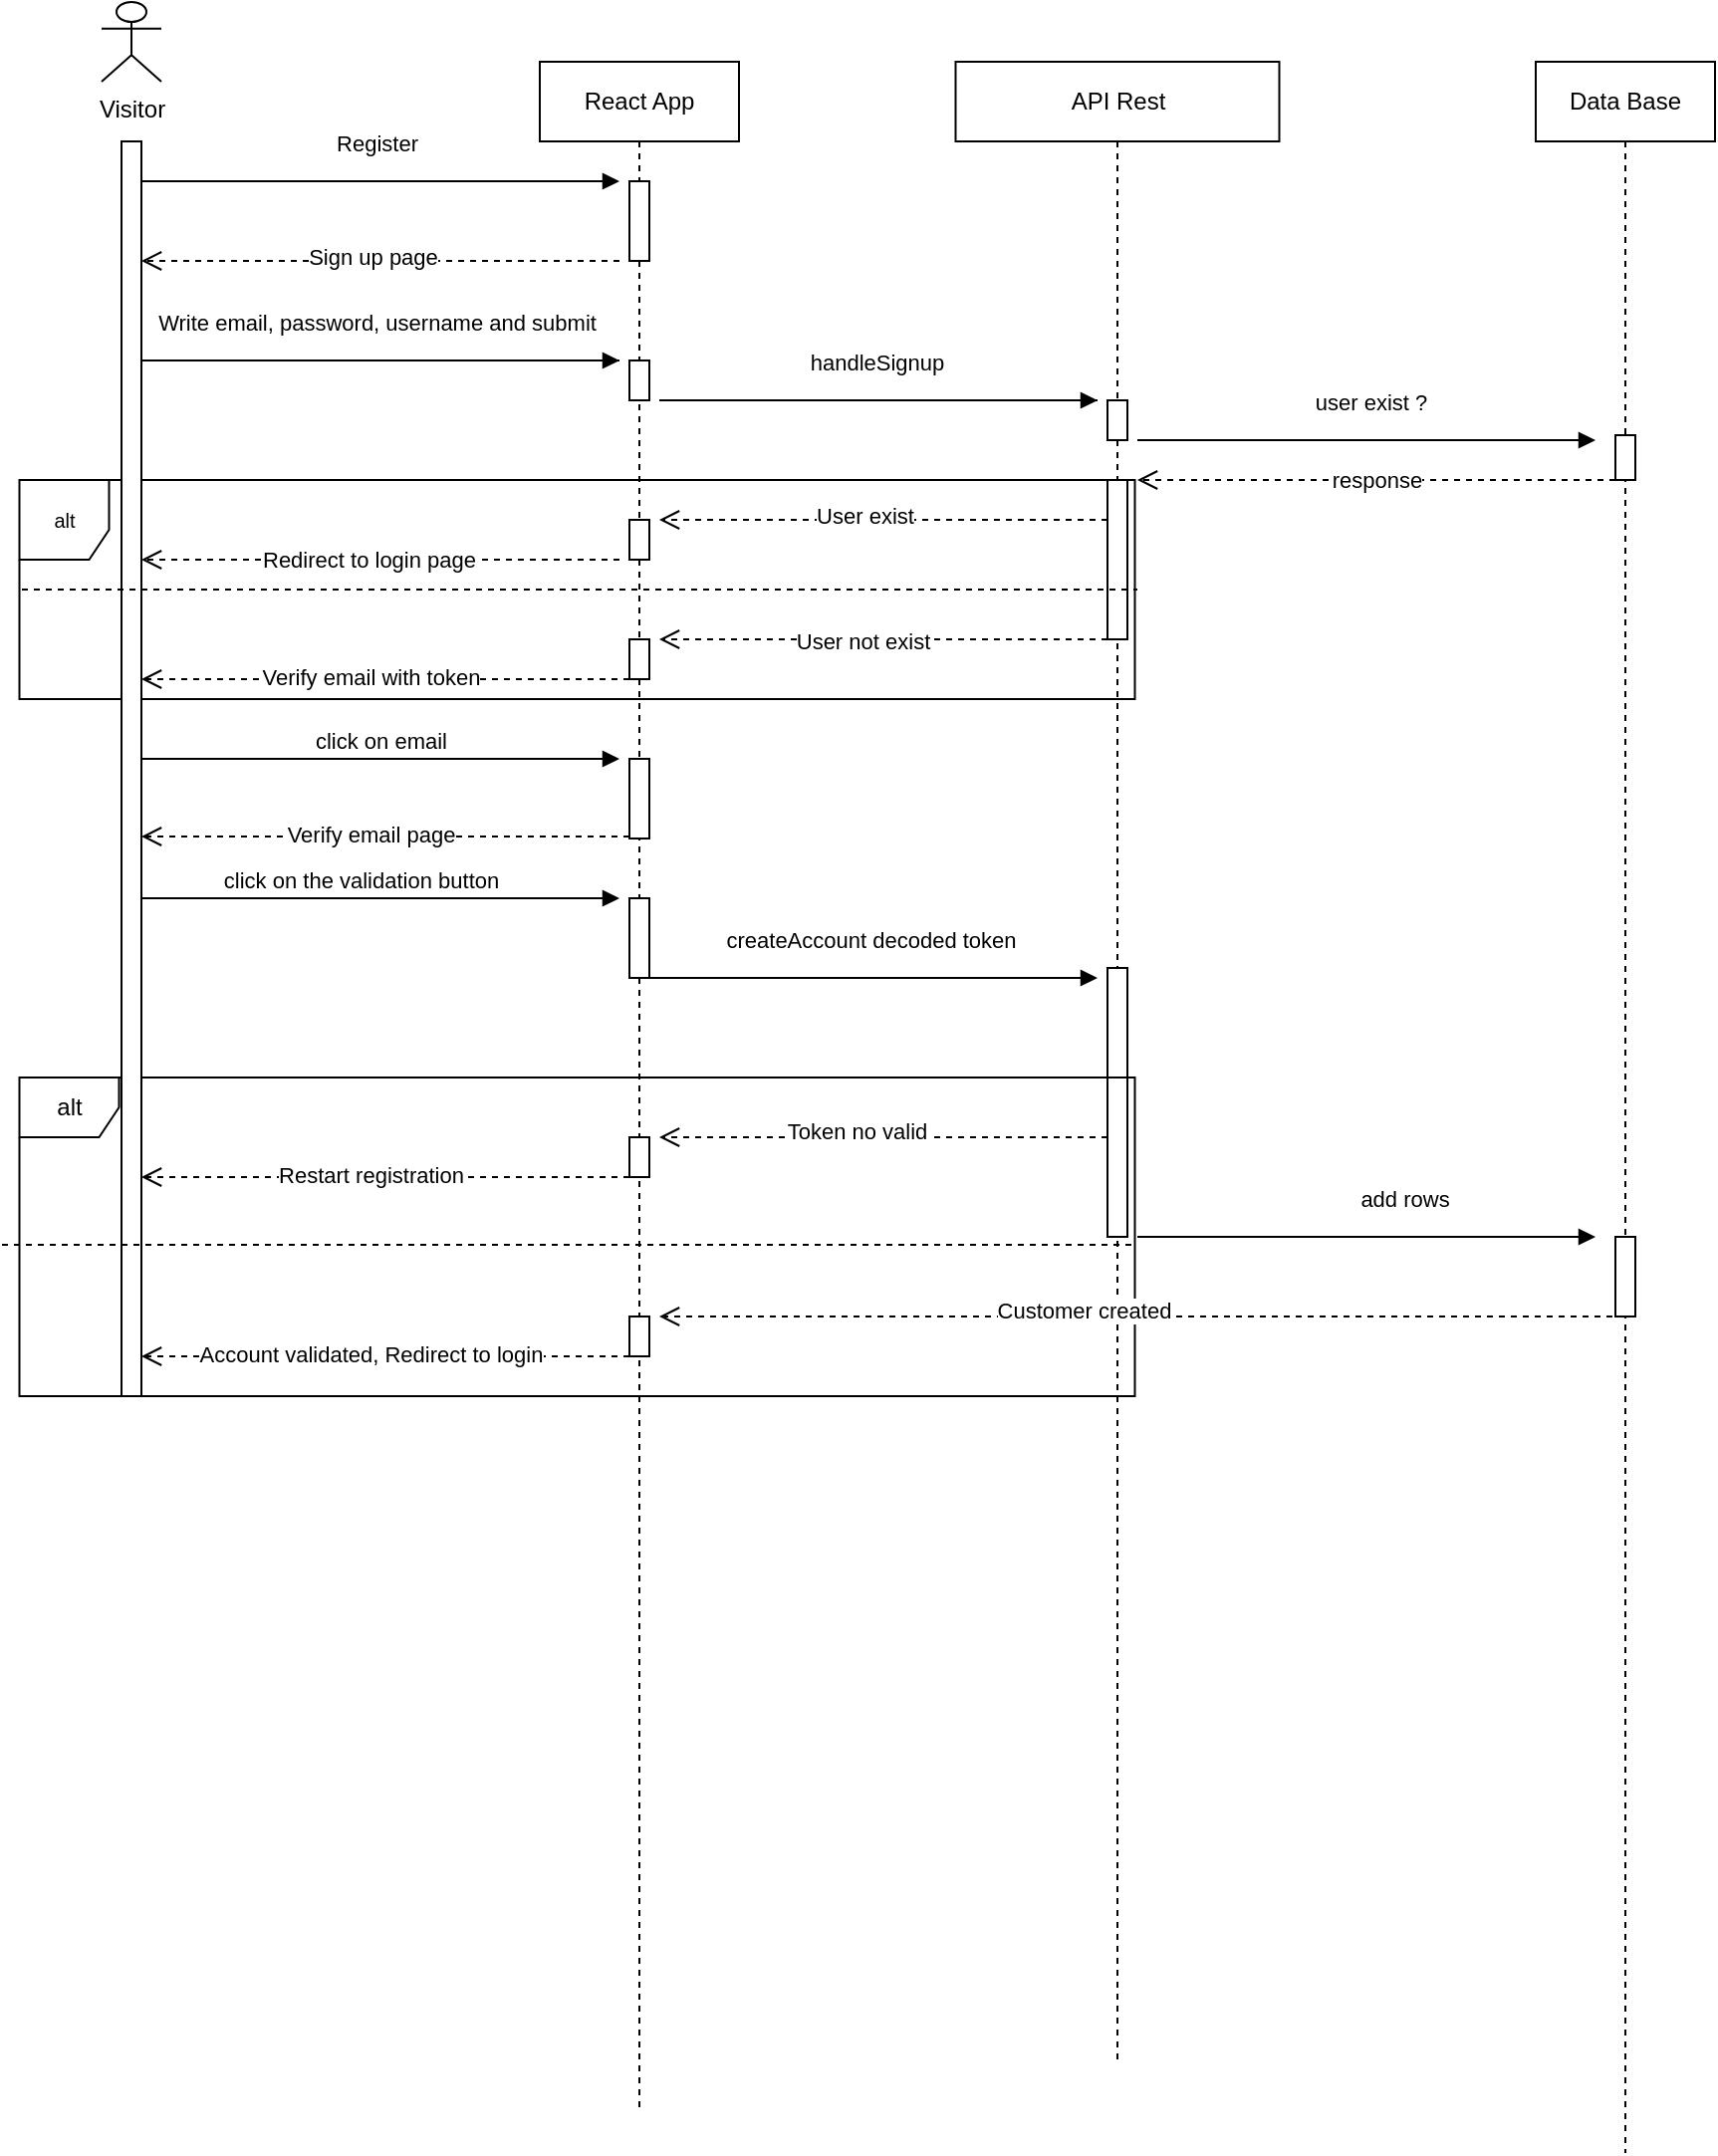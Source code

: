 <mxfile version="21.3.6" type="github">
  <diagram name="Page-1" id="2YBvvXClWsGukQMizWep">
    <mxGraphModel dx="3376" dy="765" grid="1" gridSize="10" guides="1" tooltips="1" connect="1" arrows="1" fold="1" page="1" pageScale="1" pageWidth="850" pageHeight="1100" math="0" shadow="0">
      <root>
        <mxCell id="0" />
        <mxCell id="1" parent="0" />
        <mxCell id="aM9ryv3xv72pqoxQDRHE-5" value="React App" style="shape=umlLifeline;perimeter=lifelinePerimeter;whiteSpace=wrap;html=1;container=0;dropTarget=0;collapsible=0;recursiveResize=0;outlineConnect=0;portConstraint=eastwest;newEdgeStyle={&quot;edgeStyle&quot;:&quot;elbowEdgeStyle&quot;,&quot;elbow&quot;:&quot;vertical&quot;,&quot;curved&quot;:0,&quot;rounded&quot;:0};" parent="1" vertex="1">
          <mxGeometry x="260" y="40" width="100" height="1030" as="geometry" />
        </mxCell>
        <mxCell id="aM9ryv3xv72pqoxQDRHE-6" value="" style="html=1;points=[];perimeter=orthogonalPerimeter;outlineConnect=0;targetShapes=umlLifeline;portConstraint=eastwest;newEdgeStyle={&quot;edgeStyle&quot;:&quot;elbowEdgeStyle&quot;,&quot;elbow&quot;:&quot;vertical&quot;,&quot;curved&quot;:0,&quot;rounded&quot;:0};" parent="aM9ryv3xv72pqoxQDRHE-5" vertex="1">
          <mxGeometry x="45" y="60" width="10" height="40" as="geometry" />
        </mxCell>
        <mxCell id="JT3RpLMraR_S-uEwoyPr-11" value="" style="html=1;points=[];perimeter=orthogonalPerimeter;outlineConnect=0;targetShapes=umlLifeline;portConstraint=eastwest;newEdgeStyle={&quot;edgeStyle&quot;:&quot;elbowEdgeStyle&quot;,&quot;elbow&quot;:&quot;vertical&quot;,&quot;curved&quot;:0,&quot;rounded&quot;:0};" vertex="1" parent="aM9ryv3xv72pqoxQDRHE-5">
          <mxGeometry x="45" y="150" width="10" height="20" as="geometry" />
        </mxCell>
        <mxCell id="aM9ryv3xv72pqoxQDRHE-7" value="Write email, password, username and submit" style="html=1;verticalAlign=bottom;endArrow=block;edgeStyle=elbowEdgeStyle;elbow=vertical;curved=0;rounded=0;" parent="aM9ryv3xv72pqoxQDRHE-5" edge="1">
          <mxGeometry x="0.489" y="10" relative="1" as="geometry">
            <mxPoint x="40" y="150" as="sourcePoint" />
            <Array as="points">
              <mxPoint x="-200" y="150" />
              <mxPoint y="120" />
            </Array>
            <mxPoint x="40" y="150" as="targetPoint" />
            <mxPoint as="offset" />
          </mxGeometry>
        </mxCell>
        <mxCell id="JT3RpLMraR_S-uEwoyPr-29" value="" style="html=1;points=[];perimeter=orthogonalPerimeter;outlineConnect=0;targetShapes=umlLifeline;portConstraint=eastwest;newEdgeStyle={&quot;edgeStyle&quot;:&quot;elbowEdgeStyle&quot;,&quot;elbow&quot;:&quot;vertical&quot;,&quot;curved&quot;:0,&quot;rounded&quot;:0};" vertex="1" parent="aM9ryv3xv72pqoxQDRHE-5">
          <mxGeometry x="45" y="230" width="10" height="20" as="geometry" />
        </mxCell>
        <mxCell id="JT3RpLMraR_S-uEwoyPr-32" value="" style="html=1;points=[];perimeter=orthogonalPerimeter;outlineConnect=0;targetShapes=umlLifeline;portConstraint=eastwest;newEdgeStyle={&quot;edgeStyle&quot;:&quot;elbowEdgeStyle&quot;,&quot;elbow&quot;:&quot;vertical&quot;,&quot;curved&quot;:0,&quot;rounded&quot;:0};" vertex="1" parent="aM9ryv3xv72pqoxQDRHE-5">
          <mxGeometry x="45" y="350" width="10" height="40" as="geometry" />
        </mxCell>
        <mxCell id="JT3RpLMraR_S-uEwoyPr-36" value="" style="html=1;points=[];perimeter=orthogonalPerimeter;outlineConnect=0;targetShapes=umlLifeline;portConstraint=eastwest;newEdgeStyle={&quot;edgeStyle&quot;:&quot;elbowEdgeStyle&quot;,&quot;elbow&quot;:&quot;vertical&quot;,&quot;curved&quot;:0,&quot;rounded&quot;:0};" vertex="1" parent="aM9ryv3xv72pqoxQDRHE-5">
          <mxGeometry x="45" y="420" width="10" height="40" as="geometry" />
        </mxCell>
        <mxCell id="JT3RpLMraR_S-uEwoyPr-44" value="" style="html=1;points=[];perimeter=orthogonalPerimeter;outlineConnect=0;targetShapes=umlLifeline;portConstraint=eastwest;newEdgeStyle={&quot;edgeStyle&quot;:&quot;elbowEdgeStyle&quot;,&quot;elbow&quot;:&quot;vertical&quot;,&quot;curved&quot;:0,&quot;rounded&quot;:0};" vertex="1" parent="aM9ryv3xv72pqoxQDRHE-5">
          <mxGeometry x="45" y="540" width="10" height="20" as="geometry" />
        </mxCell>
        <mxCell id="JT3RpLMraR_S-uEwoyPr-75" value="" style="html=1;points=[];perimeter=orthogonalPerimeter;outlineConnect=0;targetShapes=umlLifeline;portConstraint=eastwest;newEdgeStyle={&quot;edgeStyle&quot;:&quot;elbowEdgeStyle&quot;,&quot;elbow&quot;:&quot;vertical&quot;,&quot;curved&quot;:0,&quot;rounded&quot;:0};" vertex="1" parent="aM9ryv3xv72pqoxQDRHE-5">
          <mxGeometry x="45" y="630" width="10" height="20" as="geometry" />
        </mxCell>
        <mxCell id="JT3RpLMraR_S-uEwoyPr-68" value="" style="html=1;points=[];perimeter=orthogonalPerimeter;outlineConnect=0;targetShapes=umlLifeline;portConstraint=eastwest;newEdgeStyle={&quot;edgeStyle&quot;:&quot;elbowEdgeStyle&quot;,&quot;elbow&quot;:&quot;vertical&quot;,&quot;curved&quot;:0,&quot;rounded&quot;:0};" vertex="1" parent="aM9ryv3xv72pqoxQDRHE-5">
          <mxGeometry x="45" y="290" width="10" height="20" as="geometry" />
        </mxCell>
        <mxCell id="JT3RpLMraR_S-uEwoyPr-1" value="API Rest" style="shape=umlLifeline;perimeter=lifelinePerimeter;whiteSpace=wrap;html=1;container=0;dropTarget=0;collapsible=0;recursiveResize=0;outlineConnect=0;portConstraint=eastwest;newEdgeStyle={&quot;edgeStyle&quot;:&quot;elbowEdgeStyle&quot;,&quot;elbow&quot;:&quot;vertical&quot;,&quot;curved&quot;:0,&quot;rounded&quot;:0};" vertex="1" parent="1">
          <mxGeometry x="468.75" y="40" width="162.5" height="1005" as="geometry" />
        </mxCell>
        <mxCell id="JT3RpLMraR_S-uEwoyPr-37" value="" style="html=1;points=[];perimeter=orthogonalPerimeter;outlineConnect=0;targetShapes=umlLifeline;portConstraint=eastwest;newEdgeStyle={&quot;edgeStyle&quot;:&quot;elbowEdgeStyle&quot;,&quot;elbow&quot;:&quot;vertical&quot;,&quot;curved&quot;:0,&quot;rounded&quot;:0};" vertex="1" parent="JT3RpLMraR_S-uEwoyPr-1">
          <mxGeometry x="76.25" y="455" width="10" height="135" as="geometry" />
        </mxCell>
        <mxCell id="JT3RpLMraR_S-uEwoyPr-10" value="&lt;font style=&quot;font-size: 10px;&quot;&gt;alt&lt;/font&gt;" style="shape=umlFrame;whiteSpace=wrap;html=1;pointerEvents=0;width=45;height=40;" vertex="1" parent="JT3RpLMraR_S-uEwoyPr-1">
          <mxGeometry x="-470" y="210" width="560" height="110" as="geometry" />
        </mxCell>
        <mxCell id="JT3RpLMraR_S-uEwoyPr-31" value="click on email&lt;br&gt;" style="html=1;verticalAlign=bottom;endArrow=block;edgeStyle=elbowEdgeStyle;elbow=vertical;curved=0;rounded=0;" edge="1" parent="JT3RpLMraR_S-uEwoyPr-1" source="JT3RpLMraR_S-uEwoyPr-18">
          <mxGeometry relative="1" as="geometry">
            <mxPoint x="-440" y="350" as="sourcePoint" />
            <Array as="points">
              <mxPoint x="-285" y="350" />
              <mxPoint x="-245" y="320" />
            </Array>
            <mxPoint x="-168.75" y="350" as="targetPoint" />
            <mxPoint as="offset" />
          </mxGeometry>
        </mxCell>
        <mxCell id="JT3RpLMraR_S-uEwoyPr-39" value="add rows" style="html=1;verticalAlign=bottom;endArrow=block;edgeStyle=elbowEdgeStyle;elbow=vertical;curved=0;rounded=0;" edge="1" parent="JT3RpLMraR_S-uEwoyPr-1">
          <mxGeometry x="0.163" y="10" relative="1" as="geometry">
            <mxPoint x="91.25" y="590" as="sourcePoint" />
            <Array as="points">
              <mxPoint x="205" y="590" />
              <mxPoint x="245" y="560" />
            </Array>
            <mxPoint x="321.25" y="590" as="targetPoint" />
            <mxPoint as="offset" />
          </mxGeometry>
        </mxCell>
        <mxCell id="JT3RpLMraR_S-uEwoyPr-40" value="alt" style="shape=umlFrame;whiteSpace=wrap;html=1;pointerEvents=0;width=50;height=30;" vertex="1" parent="JT3RpLMraR_S-uEwoyPr-1">
          <mxGeometry x="-470" y="510" width="560" height="160" as="geometry" />
        </mxCell>
        <mxCell id="JT3RpLMraR_S-uEwoyPr-52" value="" style="html=1;points=[];perimeter=orthogonalPerimeter;outlineConnect=0;targetShapes=umlLifeline;portConstraint=eastwest;newEdgeStyle={&quot;edgeStyle&quot;:&quot;elbowEdgeStyle&quot;,&quot;elbow&quot;:&quot;vertical&quot;,&quot;curved&quot;:0,&quot;rounded&quot;:0};" vertex="1" parent="JT3RpLMraR_S-uEwoyPr-1">
          <mxGeometry x="76.25" y="210" width="10" height="80" as="geometry" />
        </mxCell>
        <mxCell id="JT3RpLMraR_S-uEwoyPr-3" value="Data Base" style="shape=umlLifeline;perimeter=lifelinePerimeter;whiteSpace=wrap;html=1;container=0;dropTarget=0;collapsible=0;recursiveResize=0;outlineConnect=0;portConstraint=eastwest;newEdgeStyle={&quot;edgeStyle&quot;:&quot;elbowEdgeStyle&quot;,&quot;elbow&quot;:&quot;vertical&quot;,&quot;curved&quot;:0,&quot;rounded&quot;:0};" vertex="1" parent="1">
          <mxGeometry x="760" y="40" width="90" height="1050" as="geometry" />
        </mxCell>
        <mxCell id="JT3RpLMraR_S-uEwoyPr-57" value="" style="html=1;points=[];perimeter=orthogonalPerimeter;outlineConnect=0;targetShapes=umlLifeline;portConstraint=eastwest;newEdgeStyle={&quot;edgeStyle&quot;:&quot;elbowEdgeStyle&quot;,&quot;elbow&quot;:&quot;vertical&quot;,&quot;curved&quot;:0,&quot;rounded&quot;:0};" vertex="1" parent="JT3RpLMraR_S-uEwoyPr-3">
          <mxGeometry x="40" y="187.5" width="10" height="22.5" as="geometry" />
        </mxCell>
        <mxCell id="JT3RpLMraR_S-uEwoyPr-4" value="" style="html=1;points=[];perimeter=orthogonalPerimeter;outlineConnect=0;targetShapes=umlLifeline;portConstraint=eastwest;newEdgeStyle={&quot;edgeStyle&quot;:&quot;elbowEdgeStyle&quot;,&quot;elbow&quot;:&quot;vertical&quot;,&quot;curved&quot;:0,&quot;rounded&quot;:0};" vertex="1" parent="JT3RpLMraR_S-uEwoyPr-3">
          <mxGeometry x="40" y="590" width="10" height="40" as="geometry" />
        </mxCell>
        <mxCell id="JT3RpLMraR_S-uEwoyPr-8" value="Register" style="html=1;verticalAlign=bottom;endArrow=block;edgeStyle=elbowEdgeStyle;elbow=vertical;curved=0;rounded=0;" edge="1" parent="1" source="JT3RpLMraR_S-uEwoyPr-18">
          <mxGeometry x="-0.02" y="10" relative="1" as="geometry">
            <mxPoint x="75" y="100" as="sourcePoint" />
            <Array as="points">
              <mxPoint x="215" y="100" />
              <mxPoint x="255" y="70" />
            </Array>
            <mxPoint x="300" y="100" as="targetPoint" />
            <mxPoint as="offset" />
          </mxGeometry>
        </mxCell>
        <mxCell id="JT3RpLMraR_S-uEwoyPr-9" value="" style="html=1;verticalAlign=bottom;endArrow=open;dashed=1;endSize=8;edgeStyle=elbowEdgeStyle;elbow=vertical;curved=0;rounded=0;" edge="1" parent="1" target="JT3RpLMraR_S-uEwoyPr-18">
          <mxGeometry relative="1" as="geometry">
            <mxPoint x="69.5" y="135" as="targetPoint" />
            <Array as="points">
              <mxPoint x="220" y="140" />
              <mxPoint x="185" y="135" />
            </Array>
            <mxPoint x="300" y="140" as="sourcePoint" />
            <mxPoint as="offset" />
          </mxGeometry>
        </mxCell>
        <mxCell id="JT3RpLMraR_S-uEwoyPr-95" value="Sign up page" style="edgeLabel;html=1;align=center;verticalAlign=middle;resizable=0;points=[];" vertex="1" connectable="0" parent="JT3RpLMraR_S-uEwoyPr-9">
          <mxGeometry x="0.033" y="-2" relative="1" as="geometry">
            <mxPoint as="offset" />
          </mxGeometry>
        </mxCell>
        <mxCell id="JT3RpLMraR_S-uEwoyPr-13" value="handleSignup" style="html=1;verticalAlign=bottom;endArrow=block;edgeStyle=elbowEdgeStyle;elbow=vertical;curved=0;rounded=0;" edge="1" parent="1">
          <mxGeometry x="0.495" y="10" width="80" relative="1" as="geometry">
            <mxPoint x="540" y="210" as="sourcePoint" />
            <mxPoint x="540" y="210" as="targetPoint" />
            <Array as="points">
              <mxPoint x="320" y="210" />
              <mxPoint x="470" y="180" />
              <mxPoint x="410" y="230" />
              <mxPoint x="440" y="230" />
              <mxPoint x="400" y="230" />
              <mxPoint x="140" y="254" />
              <mxPoint x="320" y="230" />
              <mxPoint x="410" y="230" />
            </Array>
            <mxPoint as="offset" />
          </mxGeometry>
        </mxCell>
        <mxCell id="JT3RpLMraR_S-uEwoyPr-16" value="Visitor&lt;br&gt;" style="shape=umlActor;verticalLabelPosition=bottom;verticalAlign=top;html=1;" vertex="1" parent="1">
          <mxGeometry x="40" y="10" width="30" height="40" as="geometry" />
        </mxCell>
        <mxCell id="JT3RpLMraR_S-uEwoyPr-18" value="" style="html=1;points=[];perimeter=orthogonalPerimeter;outlineConnect=0;targetShapes=umlLifeline;portConstraint=eastwest;newEdgeStyle={&quot;edgeStyle&quot;:&quot;elbowEdgeStyle&quot;,&quot;elbow&quot;:&quot;vertical&quot;,&quot;curved&quot;:0,&quot;rounded&quot;:0};" vertex="1" parent="1">
          <mxGeometry x="50" y="80" width="10" height="630" as="geometry" />
        </mxCell>
        <mxCell id="JT3RpLMraR_S-uEwoyPr-2" value="" style="html=1;points=[];perimeter=orthogonalPerimeter;outlineConnect=0;targetShapes=umlLifeline;portConstraint=eastwest;newEdgeStyle={&quot;edgeStyle&quot;:&quot;elbowEdgeStyle&quot;,&quot;elbow&quot;:&quot;vertical&quot;,&quot;curved&quot;:0,&quot;rounded&quot;:0};" vertex="1" parent="1">
          <mxGeometry x="545" y="210" width="10" height="20" as="geometry" />
        </mxCell>
        <mxCell id="JT3RpLMraR_S-uEwoyPr-56" value="user exist ?" style="html=1;verticalAlign=bottom;endArrow=block;edgeStyle=elbowEdgeStyle;elbow=vertical;curved=0;rounded=0;" edge="1" parent="1">
          <mxGeometry x="0.495" y="10" width="80" relative="1" as="geometry">
            <mxPoint x="780" y="230" as="sourcePoint" />
            <mxPoint x="790" y="230" as="targetPoint" />
            <Array as="points">
              <mxPoint x="560" y="230" />
              <mxPoint x="750" y="200" />
              <mxPoint x="690" y="250" />
              <mxPoint x="720" y="250" />
              <mxPoint x="680" y="250" />
              <mxPoint x="420" y="274" />
              <mxPoint x="600" y="250" />
              <mxPoint x="690" y="250" />
            </Array>
            <mxPoint as="offset" />
          </mxGeometry>
        </mxCell>
        <mxCell id="JT3RpLMraR_S-uEwoyPr-38" value="createAccount decoded token" style="html=1;verticalAlign=bottom;endArrow=block;edgeStyle=elbowEdgeStyle;elbow=vertical;curved=0;rounded=0;" edge="1" parent="1" source="aM9ryv3xv72pqoxQDRHE-5">
          <mxGeometry x="0.004" y="10" relative="1" as="geometry">
            <mxPoint x="330" y="510" as="sourcePoint" />
            <Array as="points">
              <mxPoint x="428.75" y="500" />
              <mxPoint x="468.75" y="470" />
            </Array>
            <mxPoint x="540" y="500" as="targetPoint" />
            <mxPoint as="offset" />
          </mxGeometry>
        </mxCell>
        <mxCell id="JT3RpLMraR_S-uEwoyPr-35" value="click on the validation button&lt;br&gt;" style="html=1;verticalAlign=bottom;endArrow=block;edgeStyle=elbowEdgeStyle;elbow=vertical;curved=0;rounded=0;" edge="1" parent="1" source="JT3RpLMraR_S-uEwoyPr-18">
          <mxGeometry x="-0.083" relative="1" as="geometry">
            <mxPoint x="28.75" y="460" as="sourcePoint" />
            <Array as="points">
              <mxPoint x="183.75" y="460" />
              <mxPoint x="223.75" y="430" />
            </Array>
            <mxPoint x="300" y="460" as="targetPoint" />
            <mxPoint as="offset" />
          </mxGeometry>
        </mxCell>
        <mxCell id="JT3RpLMraR_S-uEwoyPr-41" value="" style="line;strokeWidth=1;fillColor=none;align=left;verticalAlign=middle;spacingTop=-1;spacingLeft=3;spacingRight=3;rotatable=0;labelPosition=right;points=[];portConstraint=eastwest;strokeColor=inherit;dashed=1;" vertex="1" parent="1">
          <mxGeometry x="-10" y="630" width="570" height="8" as="geometry" />
        </mxCell>
        <mxCell id="JT3RpLMraR_S-uEwoyPr-82" value="" style="html=1;verticalAlign=bottom;endArrow=open;dashed=1;endSize=8;edgeStyle=elbowEdgeStyle;elbow=vertical;curved=0;rounded=0;" edge="1" parent="1" source="JT3RpLMraR_S-uEwoyPr-57">
          <mxGeometry relative="1" as="geometry">
            <mxPoint x="560" y="250" as="targetPoint" />
            <Array as="points">
              <mxPoint x="720" y="250" />
              <mxPoint x="685" y="245" />
            </Array>
            <mxPoint x="790" y="260" as="sourcePoint" />
            <mxPoint as="offset" />
          </mxGeometry>
        </mxCell>
        <mxCell id="JT3RpLMraR_S-uEwoyPr-92" value="response" style="edgeLabel;html=1;align=center;verticalAlign=middle;resizable=0;points=[];" vertex="1" connectable="0" parent="JT3RpLMraR_S-uEwoyPr-82">
          <mxGeometry x="0.1" y="-2" relative="1" as="geometry">
            <mxPoint x="12" y="2" as="offset" />
          </mxGeometry>
        </mxCell>
        <mxCell id="JT3RpLMraR_S-uEwoyPr-84" value="" style="html=1;verticalAlign=bottom;endArrow=open;dashed=1;endSize=8;edgeStyle=elbowEdgeStyle;elbow=vertical;curved=0;rounded=0;" edge="1" parent="1">
          <mxGeometry relative="1" as="geometry">
            <mxPoint x="60" y="290" as="targetPoint" />
            <Array as="points">
              <mxPoint x="220" y="290" />
              <mxPoint x="185" y="285" />
            </Array>
            <mxPoint x="300" y="290" as="sourcePoint" />
            <mxPoint as="offset" />
          </mxGeometry>
        </mxCell>
        <mxCell id="JT3RpLMraR_S-uEwoyPr-94" value="Redirect to login page" style="edgeLabel;html=1;align=center;verticalAlign=middle;resizable=0;points=[];" vertex="1" connectable="0" parent="JT3RpLMraR_S-uEwoyPr-84">
          <mxGeometry x="0.05" relative="1" as="geometry">
            <mxPoint as="offset" />
          </mxGeometry>
        </mxCell>
        <mxCell id="JT3RpLMraR_S-uEwoyPr-22" value="" style="line;strokeWidth=1;fillColor=none;align=left;verticalAlign=middle;spacingTop=-1;spacingLeft=3;spacingRight=3;rotatable=0;labelPosition=right;points=[];portConstraint=eastwest;strokeColor=inherit;dashed=1;" vertex="1" parent="1">
          <mxGeometry y="301" width="560" height="8" as="geometry" />
        </mxCell>
        <mxCell id="JT3RpLMraR_S-uEwoyPr-15" value="" style="html=1;verticalAlign=bottom;endArrow=open;dashed=1;endSize=8;edgeStyle=elbowEdgeStyle;elbow=vertical;curved=0;rounded=0;" edge="1" parent="1" source="JT3RpLMraR_S-uEwoyPr-68" target="JT3RpLMraR_S-uEwoyPr-18">
          <mxGeometry x="0.064" y="-10" relative="1" as="geometry">
            <mxPoint x="353.75" y="299.5" as="sourcePoint" />
            <mxPoint x="70" y="350" as="targetPoint" />
            <Array as="points">
              <mxPoint x="259.75" y="350" />
              <mxPoint x="359.75" y="340" />
              <mxPoint x="358.75" y="310" />
              <mxPoint x="258.75" y="330" />
              <mxPoint x="348.75" y="300" />
            </Array>
            <mxPoint as="offset" />
          </mxGeometry>
        </mxCell>
        <mxCell id="JT3RpLMraR_S-uEwoyPr-93" value="Verify email with token" style="edgeLabel;html=1;align=center;verticalAlign=middle;resizable=0;points=[];" vertex="1" connectable="0" parent="JT3RpLMraR_S-uEwoyPr-15">
          <mxGeometry x="0.061" y="-1" relative="1" as="geometry">
            <mxPoint as="offset" />
          </mxGeometry>
        </mxCell>
        <mxCell id="JT3RpLMraR_S-uEwoyPr-85" value="" style="html=1;verticalAlign=bottom;endArrow=open;dashed=1;endSize=8;edgeStyle=elbowEdgeStyle;elbow=vertical;curved=0;rounded=0;" edge="1" parent="1">
          <mxGeometry relative="1" as="geometry">
            <mxPoint x="320" y="270" as="targetPoint" />
            <Array as="points">
              <mxPoint x="480" y="270" />
              <mxPoint x="445" y="265" />
            </Array>
            <mxPoint x="545" y="270" as="sourcePoint" />
            <mxPoint as="offset" />
          </mxGeometry>
        </mxCell>
        <mxCell id="JT3RpLMraR_S-uEwoyPr-91" value="User exist" style="edgeLabel;html=1;align=center;verticalAlign=middle;resizable=0;points=[];" vertex="1" connectable="0" parent="JT3RpLMraR_S-uEwoyPr-85">
          <mxGeometry x="0.084" y="-2" relative="1" as="geometry">
            <mxPoint as="offset" />
          </mxGeometry>
        </mxCell>
        <mxCell id="JT3RpLMraR_S-uEwoyPr-87" value="" style="html=1;verticalAlign=bottom;endArrow=open;dashed=1;endSize=8;edgeStyle=elbowEdgeStyle;elbow=vertical;curved=0;rounded=0;" edge="1" parent="1">
          <mxGeometry relative="1" as="geometry">
            <mxPoint x="320" y="330" as="targetPoint" />
            <Array as="points">
              <mxPoint x="480" y="330" />
              <mxPoint x="445" y="325" />
            </Array>
            <mxPoint x="545" y="330" as="sourcePoint" />
            <mxPoint as="offset" />
          </mxGeometry>
        </mxCell>
        <mxCell id="JT3RpLMraR_S-uEwoyPr-90" value="User not exist" style="edgeLabel;html=1;align=center;verticalAlign=middle;resizable=0;points=[];" vertex="1" connectable="0" parent="JT3RpLMraR_S-uEwoyPr-87">
          <mxGeometry x="0.093" y="1" relative="1" as="geometry">
            <mxPoint as="offset" />
          </mxGeometry>
        </mxCell>
        <mxCell id="JT3RpLMraR_S-uEwoyPr-88" value="" style="html=1;verticalAlign=bottom;endArrow=open;dashed=1;endSize=8;edgeStyle=elbowEdgeStyle;elbow=vertical;curved=0;rounded=0;" edge="1" parent="1">
          <mxGeometry relative="1" as="geometry">
            <mxPoint x="320" y="580" as="targetPoint" />
            <Array as="points">
              <mxPoint x="480" y="580" />
              <mxPoint x="445" y="575" />
            </Array>
            <mxPoint x="545" y="580" as="sourcePoint" />
            <mxPoint as="offset" />
          </mxGeometry>
        </mxCell>
        <mxCell id="JT3RpLMraR_S-uEwoyPr-89" value="Token no valid" style="edgeLabel;html=1;align=center;verticalAlign=middle;resizable=0;points=[];" vertex="1" connectable="0" parent="JT3RpLMraR_S-uEwoyPr-88">
          <mxGeometry x="0.12" y="-3" relative="1" as="geometry">
            <mxPoint as="offset" />
          </mxGeometry>
        </mxCell>
        <mxCell id="JT3RpLMraR_S-uEwoyPr-96" value="" style="html=1;verticalAlign=bottom;endArrow=open;dashed=1;endSize=8;edgeStyle=elbowEdgeStyle;elbow=vertical;curved=0;rounded=0;" edge="1" parent="1">
          <mxGeometry x="0.064" y="-10" relative="1" as="geometry">
            <mxPoint x="305" y="429" as="sourcePoint" />
            <mxPoint x="60" y="429" as="targetPoint" />
            <Array as="points">
              <mxPoint x="259.75" y="429" />
              <mxPoint x="359.75" y="419" />
              <mxPoint x="358.75" y="389" />
              <mxPoint x="258.75" y="409" />
              <mxPoint x="348.75" y="379" />
            </Array>
            <mxPoint as="offset" />
          </mxGeometry>
        </mxCell>
        <mxCell id="JT3RpLMraR_S-uEwoyPr-97" value="Verify email page" style="edgeLabel;html=1;align=center;verticalAlign=middle;resizable=0;points=[];" vertex="1" connectable="0" parent="JT3RpLMraR_S-uEwoyPr-96">
          <mxGeometry x="0.061" y="-1" relative="1" as="geometry">
            <mxPoint as="offset" />
          </mxGeometry>
        </mxCell>
        <mxCell id="JT3RpLMraR_S-uEwoyPr-100" value="" style="html=1;verticalAlign=bottom;endArrow=open;dashed=1;endSize=8;edgeStyle=elbowEdgeStyle;elbow=vertical;curved=0;rounded=0;" edge="1" parent="1" source="JT3RpLMraR_S-uEwoyPr-3">
          <mxGeometry relative="1" as="geometry">
            <mxPoint x="320" y="670" as="targetPoint" />
            <Array as="points">
              <mxPoint x="480" y="670" />
              <mxPoint x="445" y="665" />
            </Array>
            <mxPoint x="545" y="670" as="sourcePoint" />
            <mxPoint as="offset" />
          </mxGeometry>
        </mxCell>
        <mxCell id="JT3RpLMraR_S-uEwoyPr-101" value="Customer created" style="edgeLabel;html=1;align=center;verticalAlign=middle;resizable=0;points=[];" vertex="1" connectable="0" parent="JT3RpLMraR_S-uEwoyPr-100">
          <mxGeometry x="0.12" y="-3" relative="1" as="geometry">
            <mxPoint as="offset" />
          </mxGeometry>
        </mxCell>
        <mxCell id="JT3RpLMraR_S-uEwoyPr-102" value="" style="html=1;verticalAlign=bottom;endArrow=open;dashed=1;endSize=8;edgeStyle=elbowEdgeStyle;elbow=vertical;curved=0;rounded=0;" edge="1" parent="1">
          <mxGeometry x="0.064" y="-10" relative="1" as="geometry">
            <mxPoint x="305" y="600" as="sourcePoint" />
            <mxPoint x="60" y="600" as="targetPoint" />
            <Array as="points">
              <mxPoint x="259.75" y="600" />
              <mxPoint x="359.75" y="590" />
              <mxPoint x="358.75" y="560" />
              <mxPoint x="258.75" y="580" />
              <mxPoint x="348.75" y="550" />
            </Array>
            <mxPoint as="offset" />
          </mxGeometry>
        </mxCell>
        <mxCell id="JT3RpLMraR_S-uEwoyPr-103" value="Restart registration" style="edgeLabel;html=1;align=center;verticalAlign=middle;resizable=0;points=[];" vertex="1" connectable="0" parent="JT3RpLMraR_S-uEwoyPr-102">
          <mxGeometry x="0.061" y="-1" relative="1" as="geometry">
            <mxPoint as="offset" />
          </mxGeometry>
        </mxCell>
        <mxCell id="JT3RpLMraR_S-uEwoyPr-104" value="" style="html=1;verticalAlign=bottom;endArrow=open;dashed=1;endSize=8;edgeStyle=elbowEdgeStyle;elbow=vertical;curved=0;rounded=0;" edge="1" parent="1">
          <mxGeometry x="0.064" y="-10" relative="1" as="geometry">
            <mxPoint x="305" y="690" as="sourcePoint" />
            <mxPoint x="60" y="690" as="targetPoint" />
            <Array as="points">
              <mxPoint x="259.75" y="690" />
              <mxPoint x="359.75" y="680" />
              <mxPoint x="358.75" y="650" />
              <mxPoint x="258.75" y="670" />
              <mxPoint x="348.75" y="640" />
            </Array>
            <mxPoint as="offset" />
          </mxGeometry>
        </mxCell>
        <mxCell id="JT3RpLMraR_S-uEwoyPr-105" value="Account validated, Redirect to login" style="edgeLabel;html=1;align=center;verticalAlign=middle;resizable=0;points=[];" vertex="1" connectable="0" parent="JT3RpLMraR_S-uEwoyPr-104">
          <mxGeometry x="0.061" y="-1" relative="1" as="geometry">
            <mxPoint as="offset" />
          </mxGeometry>
        </mxCell>
      </root>
    </mxGraphModel>
  </diagram>
</mxfile>

